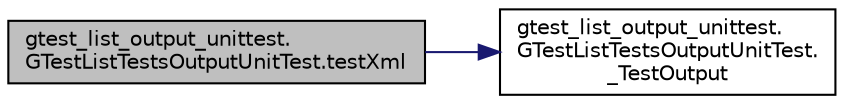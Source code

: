 digraph "gtest_list_output_unittest.GTestListTestsOutputUnitTest.testXml"
{
 // LATEX_PDF_SIZE
  edge [fontname="Helvetica",fontsize="10",labelfontname="Helvetica",labelfontsize="10"];
  node [fontname="Helvetica",fontsize="10",shape=record];
  rankdir="LR";
  Node1 [label="gtest_list_output_unittest.\lGTestListTestsOutputUnitTest.testXml",height=0.2,width=0.4,color="black", fillcolor="grey75", style="filled", fontcolor="black",tooltip=" "];
  Node1 -> Node2 [color="midnightblue",fontsize="10",style="solid",fontname="Helvetica"];
  Node2 [label="gtest_list_output_unittest.\lGTestListTestsOutputUnitTest.\l_TestOutput",height=0.2,width=0.4,color="black", fillcolor="white", style="filled",URL="$classgtest__list__output__unittest_1_1_g_test_list_tests_output_unit_test.html#aa55917904d9c888f566fbf5cac1e63ac",tooltip=" "];
}
